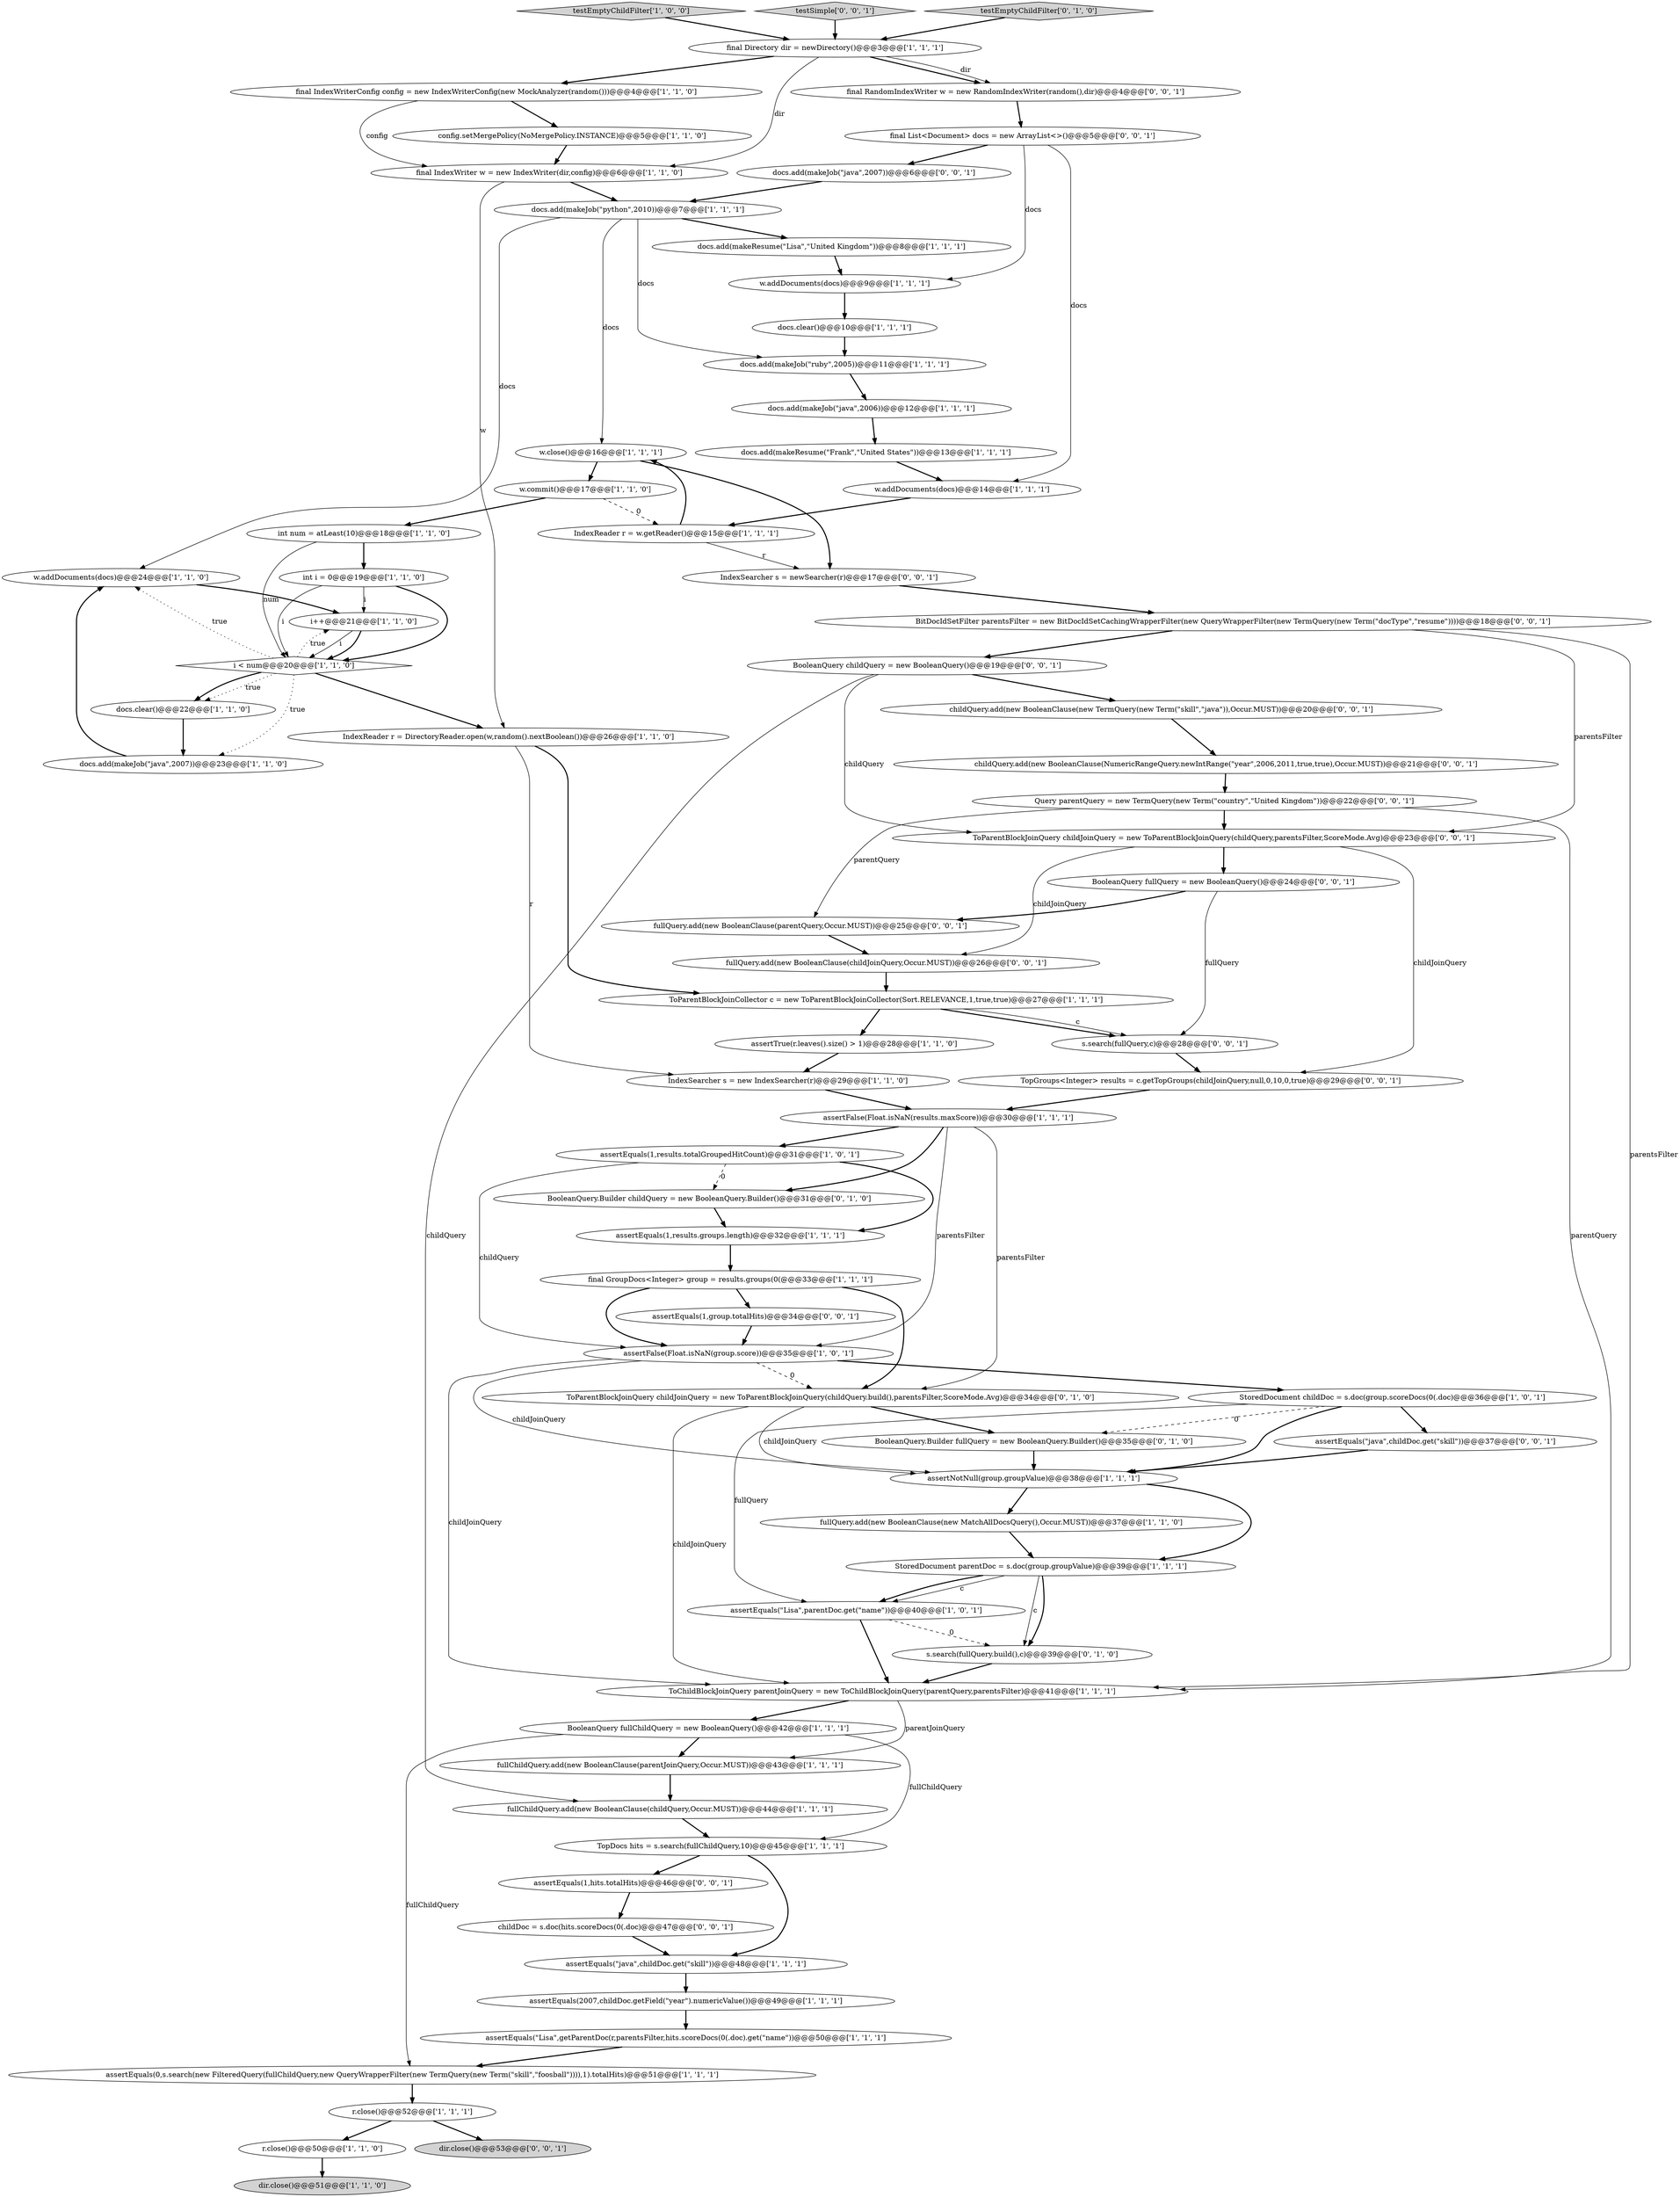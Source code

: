 digraph {
59 [style = filled, label = "docs.add(makeJob(\"java\",2007))@@@6@@@['0', '0', '1']", fillcolor = white, shape = ellipse image = "AAA0AAABBB3BBB"];
5 [style = filled, label = "i < num@@@20@@@['1', '1', '0']", fillcolor = white, shape = diamond image = "AAA0AAABBB1BBB"];
10 [style = filled, label = "int i = 0@@@19@@@['1', '1', '0']", fillcolor = white, shape = ellipse image = "AAA0AAABBB1BBB"];
60 [style = filled, label = "BooleanQuery childQuery = new BooleanQuery()@@@19@@@['0', '0', '1']", fillcolor = white, shape = ellipse image = "AAA0AAABBB3BBB"];
7 [style = filled, label = "docs.clear()@@@10@@@['1', '1', '1']", fillcolor = white, shape = ellipse image = "AAA0AAABBB1BBB"];
18 [style = filled, label = "fullQuery.add(new BooleanClause(new MatchAllDocsQuery(),Occur.MUST))@@@37@@@['1', '1', '0']", fillcolor = white, shape = ellipse image = "AAA0AAABBB1BBB"];
32 [style = filled, label = "assertEquals(0,s.search(new FilteredQuery(fullChildQuery,new QueryWrapperFilter(new TermQuery(new Term(\"skill\",\"foosball\")))),1).totalHits)@@@51@@@['1', '1', '1']", fillcolor = white, shape = ellipse image = "AAA0AAABBB1BBB"];
2 [style = filled, label = "config.setMergePolicy(NoMergePolicy.INSTANCE)@@@5@@@['1', '1', '0']", fillcolor = white, shape = ellipse image = "AAA0AAABBB1BBB"];
39 [style = filled, label = "IndexReader r = w.getReader()@@@15@@@['1', '1', '1']", fillcolor = white, shape = ellipse image = "AAA0AAABBB1BBB"];
43 [style = filled, label = "docs.add(makeJob(\"python\",2010))@@@7@@@['1', '1', '1']", fillcolor = white, shape = ellipse image = "AAA0AAABBB1BBB"];
3 [style = filled, label = "r.close()@@@52@@@['1', '1', '1']", fillcolor = white, shape = ellipse image = "AAA0AAABBB1BBB"];
54 [style = filled, label = "fullQuery.add(new BooleanClause(parentQuery,Occur.MUST))@@@25@@@['0', '0', '1']", fillcolor = white, shape = ellipse image = "AAA0AAABBB3BBB"];
61 [style = filled, label = "childQuery.add(new BooleanClause(new TermQuery(new Term(\"skill\",\"java\")),Occur.MUST))@@@20@@@['0', '0', '1']", fillcolor = white, shape = ellipse image = "AAA0AAABBB3BBB"];
62 [style = filled, label = "final RandomIndexWriter w = new RandomIndexWriter(random(),dir)@@@4@@@['0', '0', '1']", fillcolor = white, shape = ellipse image = "AAA0AAABBB3BBB"];
30 [style = filled, label = "testEmptyChildFilter['1', '0', '0']", fillcolor = lightgray, shape = diamond image = "AAA0AAABBB1BBB"];
19 [style = filled, label = "w.addDocuments(docs)@@@24@@@['1', '1', '0']", fillcolor = white, shape = ellipse image = "AAA0AAABBB1BBB"];
55 [style = filled, label = "testSimple['0', '0', '1']", fillcolor = lightgray, shape = diamond image = "AAA0AAABBB3BBB"];
58 [style = filled, label = "BooleanQuery fullQuery = new BooleanQuery()@@@24@@@['0', '0', '1']", fillcolor = white, shape = ellipse image = "AAA0AAABBB3BBB"];
33 [style = filled, label = "dir.close()@@@51@@@['1', '1', '0']", fillcolor = lightgray, shape = ellipse image = "AAA0AAABBB1BBB"];
22 [style = filled, label = "w.close()@@@16@@@['1', '1', '1']", fillcolor = white, shape = ellipse image = "AAA0AAABBB1BBB"];
66 [style = filled, label = "BitDocIdSetFilter parentsFilter = new BitDocIdSetCachingWrapperFilter(new QueryWrapperFilter(new TermQuery(new Term(\"docType\",\"resume\"))))@@@18@@@['0', '0', '1']", fillcolor = white, shape = ellipse image = "AAA0AAABBB3BBB"];
50 [style = filled, label = "testEmptyChildFilter['0', '1', '0']", fillcolor = lightgray, shape = diamond image = "AAA0AAABBB2BBB"];
67 [style = filled, label = "childDoc = s.doc(hits.scoreDocs(0(.doc)@@@47@@@['0', '0', '1']", fillcolor = white, shape = ellipse image = "AAA0AAABBB3BBB"];
40 [style = filled, label = "int num = atLeast(10)@@@18@@@['1', '1', '0']", fillcolor = white, shape = ellipse image = "AAA0AAABBB1BBB"];
46 [style = filled, label = "assertFalse(Float.isNaN(results.maxScore))@@@30@@@['1', '1', '1']", fillcolor = white, shape = ellipse image = "AAA0AAABBB1BBB"];
56 [style = filled, label = "Query parentQuery = new TermQuery(new Term(\"country\",\"United Kingdom\"))@@@22@@@['0', '0', '1']", fillcolor = white, shape = ellipse image = "AAA0AAABBB3BBB"];
31 [style = filled, label = "fullChildQuery.add(new BooleanClause(parentJoinQuery,Occur.MUST))@@@43@@@['1', '1', '1']", fillcolor = white, shape = ellipse image = "AAA0AAABBB1BBB"];
24 [style = filled, label = "assertTrue(r.leaves().size() > 1)@@@28@@@['1', '1', '0']", fillcolor = white, shape = ellipse image = "AAA0AAABBB1BBB"];
37 [style = filled, label = "assertEquals(1,results.totalGroupedHitCount)@@@31@@@['1', '0', '1']", fillcolor = white, shape = ellipse image = "AAA0AAABBB1BBB"];
45 [style = filled, label = "w.addDocuments(docs)@@@14@@@['1', '1', '1']", fillcolor = white, shape = ellipse image = "AAA0AAABBB1BBB"];
21 [style = filled, label = "IndexSearcher s = new IndexSearcher(r)@@@29@@@['1', '1', '0']", fillcolor = white, shape = ellipse image = "AAA0AAABBB1BBB"];
4 [style = filled, label = "BooleanQuery fullChildQuery = new BooleanQuery()@@@42@@@['1', '1', '1']", fillcolor = white, shape = ellipse image = "AAA0AAABBB1BBB"];
25 [style = filled, label = "fullChildQuery.add(new BooleanClause(childQuery,Occur.MUST))@@@44@@@['1', '1', '1']", fillcolor = white, shape = ellipse image = "AAA0AAABBB1BBB"];
1 [style = filled, label = "w.commit()@@@17@@@['1', '1', '0']", fillcolor = white, shape = ellipse image = "AAA0AAABBB1BBB"];
23 [style = filled, label = "StoredDocument parentDoc = s.doc(group.groupValue)@@@39@@@['1', '1', '1']", fillcolor = white, shape = ellipse image = "AAA0AAABBB1BBB"];
34 [style = filled, label = "ToChildBlockJoinQuery parentJoinQuery = new ToChildBlockJoinQuery(parentQuery,parentsFilter)@@@41@@@['1', '1', '1']", fillcolor = white, shape = ellipse image = "AAA0AAABBB1BBB"];
52 [style = filled, label = "s.search(fullQuery.build(),c)@@@39@@@['0', '1', '0']", fillcolor = white, shape = ellipse image = "AAA1AAABBB2BBB"];
57 [style = filled, label = "assertEquals(1,group.totalHits)@@@34@@@['0', '0', '1']", fillcolor = white, shape = ellipse image = "AAA0AAABBB3BBB"];
12 [style = filled, label = "r.close()@@@50@@@['1', '1', '0']", fillcolor = white, shape = ellipse image = "AAA0AAABBB1BBB"];
29 [style = filled, label = "assertEquals(\"java\",childDoc.get(\"skill\"))@@@48@@@['1', '1', '1']", fillcolor = white, shape = ellipse image = "AAA0AAABBB1BBB"];
42 [style = filled, label = "docs.add(makeResume(\"Lisa\",\"United Kingdom\"))@@@8@@@['1', '1', '1']", fillcolor = white, shape = ellipse image = "AAA0AAABBB1BBB"];
44 [style = filled, label = "i++@@@21@@@['1', '1', '0']", fillcolor = white, shape = ellipse image = "AAA0AAABBB1BBB"];
65 [style = filled, label = "dir.close()@@@53@@@['0', '0', '1']", fillcolor = lightgray, shape = ellipse image = "AAA0AAABBB3BBB"];
73 [style = filled, label = "assertEquals(\"java\",childDoc.get(\"skill\"))@@@37@@@['0', '0', '1']", fillcolor = white, shape = ellipse image = "AAA0AAABBB3BBB"];
9 [style = filled, label = "assertEquals(\"Lisa\",getParentDoc(r,parentsFilter,hits.scoreDocs(0(.doc).get(\"name\"))@@@50@@@['1', '1', '1']", fillcolor = white, shape = ellipse image = "AAA0AAABBB1BBB"];
6 [style = filled, label = "docs.clear()@@@22@@@['1', '1', '0']", fillcolor = white, shape = ellipse image = "AAA0AAABBB1BBB"];
27 [style = filled, label = "final Directory dir = newDirectory()@@@3@@@['1', '1', '1']", fillcolor = white, shape = ellipse image = "AAA0AAABBB1BBB"];
74 [style = filled, label = "s.search(fullQuery,c)@@@28@@@['0', '0', '1']", fillcolor = white, shape = ellipse image = "AAA0AAABBB3BBB"];
13 [style = filled, label = "StoredDocument childDoc = s.doc(group.scoreDocs(0(.doc)@@@36@@@['1', '0', '1']", fillcolor = white, shape = ellipse image = "AAA0AAABBB1BBB"];
17 [style = filled, label = "ToParentBlockJoinCollector c = new ToParentBlockJoinCollector(Sort.RELEVANCE,1,true,true)@@@27@@@['1', '1', '1']", fillcolor = white, shape = ellipse image = "AAA0AAABBB1BBB"];
8 [style = filled, label = "assertEquals(2007,childDoc.getField(\"year\").numericValue())@@@49@@@['1', '1', '1']", fillcolor = white, shape = ellipse image = "AAA0AAABBB1BBB"];
36 [style = filled, label = "docs.add(makeJob(\"java\",2007))@@@23@@@['1', '1', '0']", fillcolor = white, shape = ellipse image = "AAA0AAABBB1BBB"];
38 [style = filled, label = "final GroupDocs<Integer> group = results.groups(0(@@@33@@@['1', '1', '1']", fillcolor = white, shape = ellipse image = "AAA0AAABBB1BBB"];
51 [style = filled, label = "ToParentBlockJoinQuery childJoinQuery = new ToParentBlockJoinQuery(childQuery.build(),parentsFilter,ScoreMode.Avg)@@@34@@@['0', '1', '0']", fillcolor = white, shape = ellipse image = "AAA1AAABBB2BBB"];
49 [style = filled, label = "BooleanQuery.Builder childQuery = new BooleanQuery.Builder()@@@31@@@['0', '1', '0']", fillcolor = white, shape = ellipse image = "AAA1AAABBB2BBB"];
0 [style = filled, label = "assertFalse(Float.isNaN(group.score))@@@35@@@['1', '0', '1']", fillcolor = white, shape = ellipse image = "AAA0AAABBB1BBB"];
28 [style = filled, label = "docs.add(makeJob(\"ruby\",2005))@@@11@@@['1', '1', '1']", fillcolor = white, shape = ellipse image = "AAA0AAABBB1BBB"];
53 [style = filled, label = "BooleanQuery.Builder fullQuery = new BooleanQuery.Builder()@@@35@@@['0', '1', '0']", fillcolor = white, shape = ellipse image = "AAA1AAABBB2BBB"];
20 [style = filled, label = "IndexReader r = DirectoryReader.open(w,random().nextBoolean())@@@26@@@['1', '1', '0']", fillcolor = white, shape = ellipse image = "AAA0AAABBB1BBB"];
48 [style = filled, label = "assertEquals(\"Lisa\",parentDoc.get(\"name\"))@@@40@@@['1', '0', '1']", fillcolor = white, shape = ellipse image = "AAA0AAABBB1BBB"];
71 [style = filled, label = "assertEquals(1,hits.totalHits)@@@46@@@['0', '0', '1']", fillcolor = white, shape = ellipse image = "AAA0AAABBB3BBB"];
14 [style = filled, label = "docs.add(makeJob(\"java\",2006))@@@12@@@['1', '1', '1']", fillcolor = white, shape = ellipse image = "AAA0AAABBB1BBB"];
16 [style = filled, label = "final IndexWriterConfig config = new IndexWriterConfig(new MockAnalyzer(random()))@@@4@@@['1', '1', '0']", fillcolor = white, shape = ellipse image = "AAA0AAABBB1BBB"];
68 [style = filled, label = "ToParentBlockJoinQuery childJoinQuery = new ToParentBlockJoinQuery(childQuery,parentsFilter,ScoreMode.Avg)@@@23@@@['0', '0', '1']", fillcolor = white, shape = ellipse image = "AAA0AAABBB3BBB"];
64 [style = filled, label = "final List<Document> docs = new ArrayList<>()@@@5@@@['0', '0', '1']", fillcolor = white, shape = ellipse image = "AAA0AAABBB3BBB"];
41 [style = filled, label = "w.addDocuments(docs)@@@9@@@['1', '1', '1']", fillcolor = white, shape = ellipse image = "AAA0AAABBB1BBB"];
47 [style = filled, label = "final IndexWriter w = new IndexWriter(dir,config)@@@6@@@['1', '1', '0']", fillcolor = white, shape = ellipse image = "AAA0AAABBB1BBB"];
11 [style = filled, label = "TopDocs hits = s.search(fullChildQuery,10)@@@45@@@['1', '1', '1']", fillcolor = white, shape = ellipse image = "AAA0AAABBB1BBB"];
26 [style = filled, label = "assertNotNull(group.groupValue)@@@38@@@['1', '1', '1']", fillcolor = white, shape = ellipse image = "AAA0AAABBB1BBB"];
15 [style = filled, label = "assertEquals(1,results.groups.length)@@@32@@@['1', '1', '1']", fillcolor = white, shape = ellipse image = "AAA0AAABBB1BBB"];
63 [style = filled, label = "childQuery.add(new BooleanClause(NumericRangeQuery.newIntRange(\"year\",2006,2011,true,true),Occur.MUST))@@@21@@@['0', '0', '1']", fillcolor = white, shape = ellipse image = "AAA0AAABBB3BBB"];
35 [style = filled, label = "docs.add(makeResume(\"Frank\",\"United States\"))@@@13@@@['1', '1', '1']", fillcolor = white, shape = ellipse image = "AAA0AAABBB1BBB"];
70 [style = filled, label = "IndexSearcher s = newSearcher(r)@@@17@@@['0', '0', '1']", fillcolor = white, shape = ellipse image = "AAA0AAABBB3BBB"];
72 [style = filled, label = "TopGroups<Integer> results = c.getTopGroups(childJoinQuery,null,0,10,0,true)@@@29@@@['0', '0', '1']", fillcolor = white, shape = ellipse image = "AAA0AAABBB3BBB"];
69 [style = filled, label = "fullQuery.add(new BooleanClause(childJoinQuery,Occur.MUST))@@@26@@@['0', '0', '1']", fillcolor = white, shape = ellipse image = "AAA0AAABBB3BBB"];
24->21 [style = bold, label=""];
7->28 [style = bold, label=""];
49->15 [style = bold, label=""];
12->33 [style = bold, label=""];
11->29 [style = bold, label=""];
60->61 [style = bold, label=""];
67->29 [style = bold, label=""];
29->8 [style = bold, label=""];
40->5 [style = solid, label="num"];
23->52 [style = solid, label="c"];
71->67 [style = bold, label=""];
72->46 [style = bold, label=""];
21->46 [style = bold, label=""];
43->42 [style = bold, label=""];
35->45 [style = bold, label=""];
30->27 [style = bold, label=""];
34->4 [style = bold, label=""];
39->70 [style = solid, label="r"];
23->52 [style = bold, label=""];
46->37 [style = bold, label=""];
44->5 [style = bold, label=""];
23->48 [style = solid, label="c"];
10->5 [style = solid, label="i"];
11->71 [style = bold, label=""];
44->5 [style = solid, label="i"];
48->34 [style = bold, label=""];
20->17 [style = bold, label=""];
26->23 [style = bold, label=""];
39->22 [style = bold, label=""];
22->70 [style = bold, label=""];
68->58 [style = bold, label=""];
10->5 [style = bold, label=""];
69->17 [style = bold, label=""];
5->6 [style = bold, label=""];
66->68 [style = solid, label="parentsFilter"];
13->26 [style = bold, label=""];
5->19 [style = dotted, label="true"];
47->43 [style = bold, label=""];
26->18 [style = bold, label=""];
14->35 [style = bold, label=""];
15->38 [style = bold, label=""];
36->19 [style = bold, label=""];
70->66 [style = bold, label=""];
56->68 [style = bold, label=""];
57->0 [style = bold, label=""];
51->26 [style = solid, label="childJoinQuery"];
13->53 [style = dashed, label="0"];
2->47 [style = bold, label=""];
59->43 [style = bold, label=""];
27->47 [style = solid, label="dir"];
16->2 [style = bold, label=""];
66->34 [style = solid, label="parentsFilter"];
56->34 [style = solid, label="parentQuery"];
51->34 [style = solid, label="childJoinQuery"];
17->74 [style = bold, label=""];
55->27 [style = bold, label=""];
4->11 [style = solid, label="fullChildQuery"];
1->40 [style = bold, label=""];
17->24 [style = bold, label=""];
0->51 [style = dashed, label="0"];
1->39 [style = dashed, label="0"];
4->31 [style = bold, label=""];
38->0 [style = bold, label=""];
27->62 [style = bold, label=""];
9->32 [style = bold, label=""];
46->0 [style = solid, label="parentsFilter"];
28->14 [style = bold, label=""];
6->36 [style = bold, label=""];
22->1 [style = bold, label=""];
31->25 [style = bold, label=""];
38->51 [style = bold, label=""];
0->26 [style = solid, label="childJoinQuery"];
63->56 [style = bold, label=""];
53->26 [style = bold, label=""];
43->19 [style = solid, label="docs"];
38->57 [style = bold, label=""];
19->44 [style = bold, label=""];
66->60 [style = bold, label=""];
5->44 [style = dotted, label="true"];
37->0 [style = solid, label="childQuery"];
42->41 [style = bold, label=""];
73->26 [style = bold, label=""];
60->25 [style = solid, label="childQuery"];
3->12 [style = bold, label=""];
68->72 [style = solid, label="childJoinQuery"];
58->54 [style = bold, label=""];
17->74 [style = solid, label="c"];
64->41 [style = solid, label="docs"];
4->32 [style = solid, label="fullChildQuery"];
37->15 [style = bold, label=""];
27->62 [style = solid, label="dir"];
56->54 [style = solid, label="parentQuery"];
43->28 [style = solid, label="docs"];
18->23 [style = bold, label=""];
16->47 [style = solid, label="config"];
61->63 [style = bold, label=""];
46->49 [style = bold, label=""];
3->65 [style = bold, label=""];
20->21 [style = solid, label="r"];
8->9 [style = bold, label=""];
48->52 [style = dashed, label="0"];
64->59 [style = bold, label=""];
62->64 [style = bold, label=""];
54->69 [style = bold, label=""];
58->74 [style = solid, label="fullQuery"];
51->53 [style = bold, label=""];
0->13 [style = bold, label=""];
43->22 [style = solid, label="docs"];
34->31 [style = solid, label="parentJoinQuery"];
46->51 [style = solid, label="parentsFilter"];
27->16 [style = bold, label=""];
25->11 [style = bold, label=""];
5->36 [style = dotted, label="true"];
40->10 [style = bold, label=""];
5->6 [style = dotted, label="true"];
0->34 [style = solid, label="childJoinQuery"];
41->7 [style = bold, label=""];
5->20 [style = bold, label=""];
32->3 [style = bold, label=""];
68->69 [style = solid, label="childJoinQuery"];
23->48 [style = bold, label=""];
50->27 [style = bold, label=""];
13->73 [style = bold, label=""];
52->34 [style = bold, label=""];
45->39 [style = bold, label=""];
74->72 [style = bold, label=""];
37->49 [style = dashed, label="0"];
10->44 [style = solid, label="i"];
60->68 [style = solid, label="childQuery"];
47->20 [style = solid, label="w"];
13->48 [style = solid, label="fullQuery"];
64->45 [style = solid, label="docs"];
}
